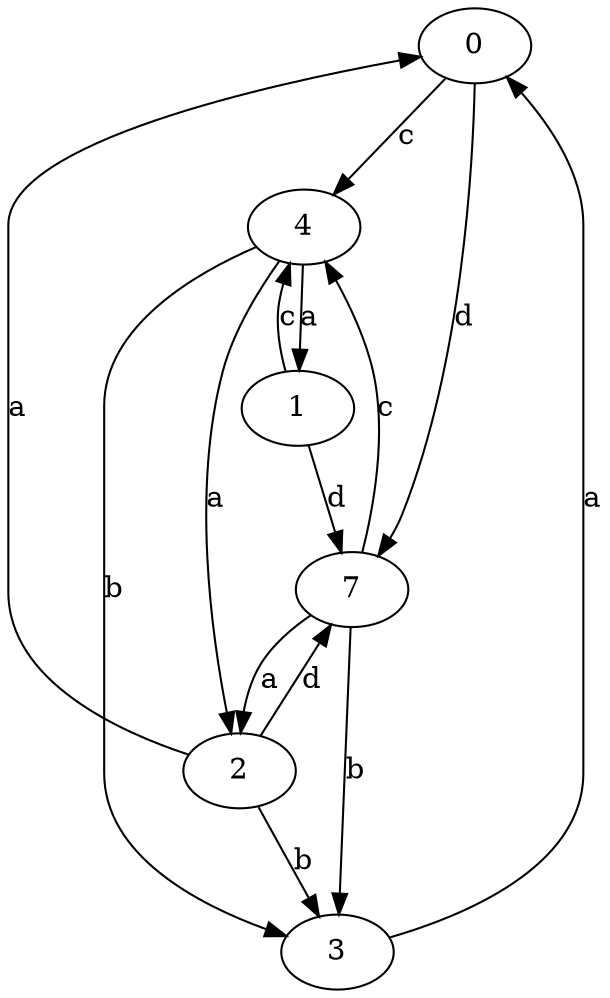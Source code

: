 strict digraph  {
0;
1;
2;
3;
4;
7;
0 -> 4  [label=c];
0 -> 7  [label=d];
1 -> 4  [label=c];
1 -> 7  [label=d];
2 -> 0  [label=a];
2 -> 3  [label=b];
2 -> 7  [label=d];
3 -> 0  [label=a];
4 -> 1  [label=a];
4 -> 2  [label=a];
4 -> 3  [label=b];
7 -> 2  [label=a];
7 -> 3  [label=b];
7 -> 4  [label=c];
}
